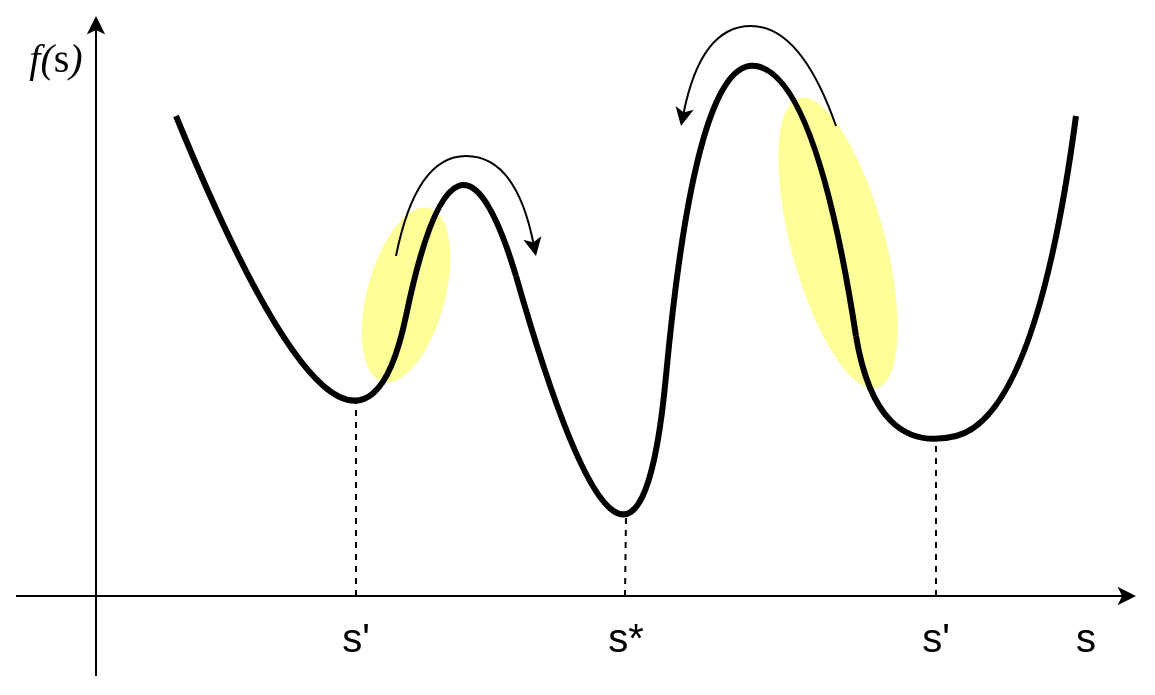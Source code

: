 <mxfile version="10.7.7" type="device"><diagram id="RDTQC7ILr3XSV36JwVLb" name="Page-1"><mxGraphModel dx="961" dy="541" grid="1" gridSize="10" guides="1" tooltips="1" connect="1" arrows="1" fold="1" page="1" pageScale="1" pageWidth="850" pageHeight="1100" math="0" shadow="0"><root><mxCell id="0"/><mxCell id="1" parent="0"/><mxCell id="E279jG3jvxO69X_71rix-22" value="" style="ellipse;whiteSpace=wrap;html=1;fillColor=#FFFF99;rotation=285;strokeColor=none;" vertex="1" parent="1"><mxGeometry x="270" y="430" width="90" height="39" as="geometry"/></mxCell><mxCell id="E279jG3jvxO69X_71rix-21" value="" style="ellipse;whiteSpace=wrap;html=1;fillColor=#FFFF99;rotation=75;strokeColor=none;" vertex="1" parent="1"><mxGeometry x="456" y="400" width="150" height="47" as="geometry"/></mxCell><mxCell id="E279jG3jvxO69X_71rix-1" value="" style="endArrow=classic;html=1;strokeWidth=1;" edge="1" parent="1"><mxGeometry width="50" height="50" relative="1" as="geometry"><mxPoint x="160" y="640" as="sourcePoint"/><mxPoint x="160" y="310" as="targetPoint"/></mxGeometry></mxCell><mxCell id="E279jG3jvxO69X_71rix-2" value="" style="endArrow=classic;html=1;strokeWidth=1;" edge="1" parent="1"><mxGeometry width="50" height="50" relative="1" as="geometry"><mxPoint x="120" y="600" as="sourcePoint"/><mxPoint x="680" y="600" as="targetPoint"/></mxGeometry></mxCell><mxCell id="E279jG3jvxO69X_71rix-3" value="" style="curved=1;endArrow=none;html=1;strokeWidth=3;endFill=0;" edge="1" parent="1"><mxGeometry width="50" height="50" relative="1" as="geometry"><mxPoint x="200" y="360" as="sourcePoint"/><mxPoint x="370" y="440" as="targetPoint"/><Array as="points"><mxPoint x="290" y="580"/><mxPoint x="340" y="340"/></Array></mxGeometry></mxCell><mxCell id="E279jG3jvxO69X_71rix-4" value="" style="curved=1;endArrow=none;html=1;strokeWidth=3;endFill=0;" edge="1" parent="1"><mxGeometry width="50" height="50" relative="1" as="geometry"><mxPoint x="370" y="440" as="sourcePoint"/><mxPoint x="540" y="470" as="targetPoint"/><Array as="points"><mxPoint x="430" y="650"/><mxPoint x="460" y="330"/><mxPoint x="520" y="340"/></Array></mxGeometry></mxCell><mxCell id="E279jG3jvxO69X_71rix-5" value="" style="curved=1;endArrow=none;html=1;strokeWidth=3;endFill=0;" edge="1" parent="1"><mxGeometry width="50" height="50" relative="1" as="geometry"><mxPoint x="540" y="470" as="sourcePoint"/><mxPoint x="650" y="360" as="targetPoint"/><Array as="points"><mxPoint x="550" y="530"/><mxPoint x="630" y="510"/></Array></mxGeometry></mxCell><mxCell id="E279jG3jvxO69X_71rix-7" value="&lt;font face=&quot;Times New Roman&quot; style=&quot;font-size: 20px&quot;&gt;&lt;i&gt;f(&lt;/i&gt;s&lt;i&gt;)&lt;/i&gt;&lt;/font&gt;&lt;br&gt;" style="text;html=1;strokeColor=none;fillColor=none;align=center;verticalAlign=middle;whiteSpace=wrap;rounded=0;" vertex="1" parent="1"><mxGeometry x="120" y="320" width="40" height="20" as="geometry"/></mxCell><mxCell id="E279jG3jvxO69X_71rix-8" value="&lt;font style=&quot;font-size: 20px&quot;&gt;s&lt;/font&gt;" style="text;html=1;strokeColor=none;fillColor=none;align=center;verticalAlign=middle;whiteSpace=wrap;rounded=0;" vertex="1" parent="1"><mxGeometry x="640" y="610" width="30" height="20" as="geometry"/></mxCell><mxCell id="E279jG3jvxO69X_71rix-9" value="" style="endArrow=none;dashed=1;html=1;strokeWidth=1;" edge="1" parent="1"><mxGeometry width="50" height="50" relative="1" as="geometry"><mxPoint x="424.5" y="600" as="sourcePoint"/><mxPoint x="425" y="560" as="targetPoint"/></mxGeometry></mxCell><mxCell id="E279jG3jvxO69X_71rix-10" value="&lt;font style=&quot;font-size: 20px&quot;&gt;s*&lt;/font&gt;" style="text;html=1;strokeColor=none;fillColor=none;align=center;verticalAlign=middle;whiteSpace=wrap;rounded=0;" vertex="1" parent="1"><mxGeometry x="404.5" y="610" width="40" height="20" as="geometry"/></mxCell><mxCell id="E279jG3jvxO69X_71rix-11" value="" style="endArrow=none;dashed=1;html=1;strokeWidth=1;" edge="1" parent="1"><mxGeometry width="50" height="50" relative="1" as="geometry"><mxPoint x="290" y="600" as="sourcePoint"/><mxPoint x="290" y="500" as="targetPoint"/></mxGeometry></mxCell><mxCell id="E279jG3jvxO69X_71rix-12" value="" style="endArrow=none;dashed=1;html=1;strokeWidth=1;" edge="1" parent="1"><mxGeometry width="50" height="50" relative="1" as="geometry"><mxPoint x="580" y="600" as="sourcePoint"/><mxPoint x="580" y="520" as="targetPoint"/></mxGeometry></mxCell><mxCell id="E279jG3jvxO69X_71rix-14" value="" style="curved=1;endArrow=classic;html=1;strokeWidth=1;" edge="1" parent="1"><mxGeometry width="50" height="50" relative="1" as="geometry"><mxPoint x="310" y="430" as="sourcePoint"/><mxPoint x="380" y="430" as="targetPoint"/><Array as="points"><mxPoint x="320" y="380"/><mxPoint x="370" y="380"/></Array></mxGeometry></mxCell><mxCell id="E279jG3jvxO69X_71rix-16" value="&lt;font style=&quot;font-size: 20px&quot;&gt;s'&lt;br&gt;&lt;/font&gt;" style="text;html=1;strokeColor=none;fillColor=none;align=center;verticalAlign=middle;whiteSpace=wrap;rounded=0;" vertex="1" parent="1"><mxGeometry x="270" y="610" width="40" height="20" as="geometry"/></mxCell><mxCell id="E279jG3jvxO69X_71rix-17" value="&lt;font style=&quot;font-size: 20px&quot;&gt;s'&lt;br&gt;&lt;/font&gt;" style="text;html=1;strokeColor=none;fillColor=none;align=center;verticalAlign=middle;whiteSpace=wrap;rounded=0;" vertex="1" parent="1"><mxGeometry x="560" y="610" width="40" height="20" as="geometry"/></mxCell><mxCell id="E279jG3jvxO69X_71rix-19" value="" style="curved=1;endArrow=classic;html=1;strokeWidth=1;" edge="1" parent="1"><mxGeometry width="50" height="50" relative="1" as="geometry"><mxPoint x="530" y="365" as="sourcePoint"/><mxPoint x="452.5" y="365.0" as="targetPoint"/><Array as="points"><mxPoint x="512.5" y="315"/><mxPoint x="462.5" y="315"/></Array></mxGeometry></mxCell></root></mxGraphModel></diagram></mxfile>